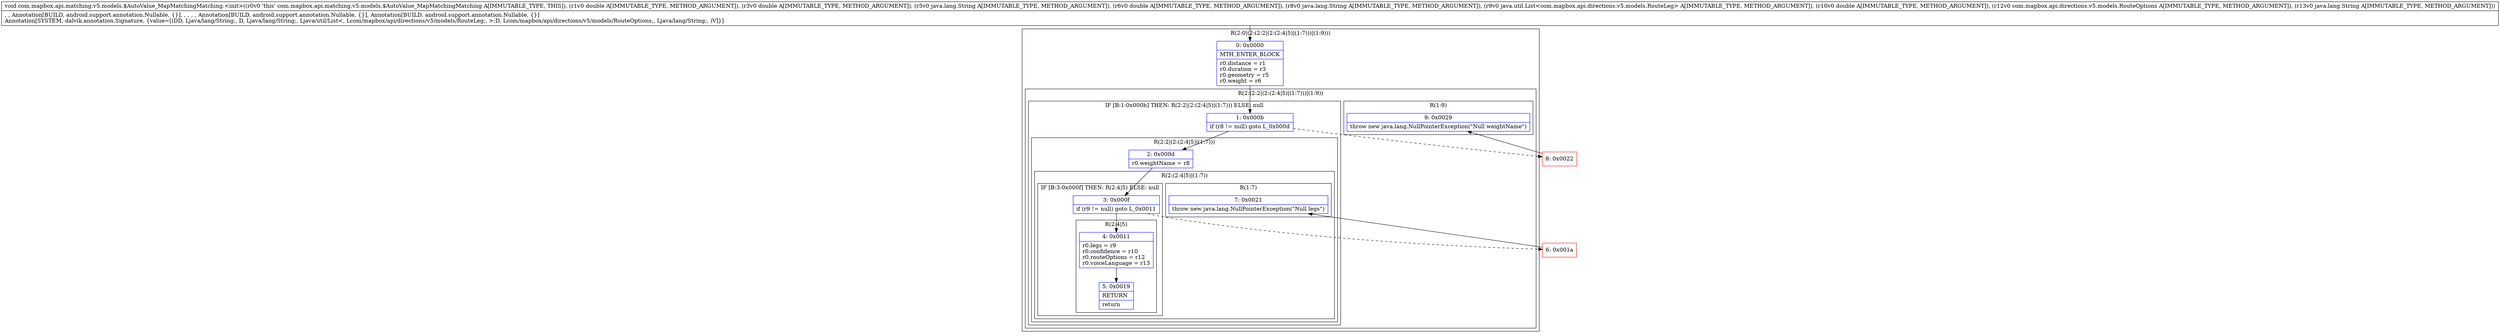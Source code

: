 digraph "CFG forcom.mapbox.api.matching.v5.models.$AutoValue_MapMatchingMatching.\<init\>(DDLjava\/lang\/String;DLjava\/lang\/String;Ljava\/util\/List;DLcom\/mapbox\/api\/directions\/v5\/models\/RouteOptions;Ljava\/lang\/String;)V" {
subgraph cluster_Region_705820792 {
label = "R(2:0|(2:(2:2|(2:(2:4|5)|(1:7)))|(1:9)))";
node [shape=record,color=blue];
Node_0 [shape=record,label="{0\:\ 0x0000|MTH_ENTER_BLOCK\l|r0.distance = r1\lr0.duration = r3\lr0.geometry = r5\lr0.weight = r6\l}"];
subgraph cluster_Region_674776185 {
label = "R(2:(2:2|(2:(2:4|5)|(1:7)))|(1:9))";
node [shape=record,color=blue];
subgraph cluster_IfRegion_1738393738 {
label = "IF [B:1:0x000b] THEN: R(2:2|(2:(2:4|5)|(1:7))) ELSE: null";
node [shape=record,color=blue];
Node_1 [shape=record,label="{1\:\ 0x000b|if (r8 != null) goto L_0x000d\l}"];
subgraph cluster_Region_1638608085 {
label = "R(2:2|(2:(2:4|5)|(1:7)))";
node [shape=record,color=blue];
Node_2 [shape=record,label="{2\:\ 0x000d|r0.weightName = r8\l}"];
subgraph cluster_Region_1155324576 {
label = "R(2:(2:4|5)|(1:7))";
node [shape=record,color=blue];
subgraph cluster_IfRegion_774718926 {
label = "IF [B:3:0x000f] THEN: R(2:4|5) ELSE: null";
node [shape=record,color=blue];
Node_3 [shape=record,label="{3\:\ 0x000f|if (r9 != null) goto L_0x0011\l}"];
subgraph cluster_Region_670896409 {
label = "R(2:4|5)";
node [shape=record,color=blue];
Node_4 [shape=record,label="{4\:\ 0x0011|r0.legs = r9\lr0.confidence = r10\lr0.routeOptions = r12\lr0.voiceLanguage = r13\l}"];
Node_5 [shape=record,label="{5\:\ 0x0019|RETURN\l|return\l}"];
}
}
subgraph cluster_Region_529026231 {
label = "R(1:7)";
node [shape=record,color=blue];
Node_7 [shape=record,label="{7\:\ 0x0021|throw new java.lang.NullPointerException(\"Null legs\")\l}"];
}
}
}
}
subgraph cluster_Region_1025743932 {
label = "R(1:9)";
node [shape=record,color=blue];
Node_9 [shape=record,label="{9\:\ 0x0029|throw new java.lang.NullPointerException(\"Null weightName\")\l}"];
}
}
}
Node_6 [shape=record,color=red,label="{6\:\ 0x001a}"];
Node_8 [shape=record,color=red,label="{8\:\ 0x0022}"];
MethodNode[shape=record,label="{void com.mapbox.api.matching.v5.models.$AutoValue_MapMatchingMatching.\<init\>((r0v0 'this' com.mapbox.api.matching.v5.models.$AutoValue_MapMatchingMatching A[IMMUTABLE_TYPE, THIS]), (r1v0 double A[IMMUTABLE_TYPE, METHOD_ARGUMENT]), (r3v0 double A[IMMUTABLE_TYPE, METHOD_ARGUMENT]), (r5v0 java.lang.String A[IMMUTABLE_TYPE, METHOD_ARGUMENT]), (r6v0 double A[IMMUTABLE_TYPE, METHOD_ARGUMENT]), (r8v0 java.lang.String A[IMMUTABLE_TYPE, METHOD_ARGUMENT]), (r9v0 java.util.List\<com.mapbox.api.directions.v5.models.RouteLeg\> A[IMMUTABLE_TYPE, METHOD_ARGUMENT]), (r10v0 double A[IMMUTABLE_TYPE, METHOD_ARGUMENT]), (r12v0 com.mapbox.api.directions.v5.models.RouteOptions A[IMMUTABLE_TYPE, METHOD_ARGUMENT]), (r13v0 java.lang.String A[IMMUTABLE_TYPE, METHOD_ARGUMENT]))  | , , Annotation[BUILD, android.support.annotation.Nullable, \{\}], , , , , Annotation[BUILD, android.support.annotation.Nullable, \{\}], Annotation[BUILD, android.support.annotation.Nullable, \{\}]\lAnnotation[SYSTEM, dalvik.annotation.Signature, \{value=[(DD, Ljava\/lang\/String;, D, Ljava\/lang\/String;, Ljava\/util\/List\<, Lcom\/mapbox\/api\/directions\/v5\/models\/RouteLeg;, \>;D, Lcom\/mapbox\/api\/directions\/v5\/models\/RouteOptions;, Ljava\/lang\/String;, )V]\}]\l}"];
MethodNode -> Node_0;
Node_0 -> Node_1;
Node_1 -> Node_2;
Node_1 -> Node_8[style=dashed];
Node_2 -> Node_3;
Node_3 -> Node_4;
Node_3 -> Node_6[style=dashed];
Node_4 -> Node_5;
Node_6 -> Node_7;
Node_8 -> Node_9;
}


